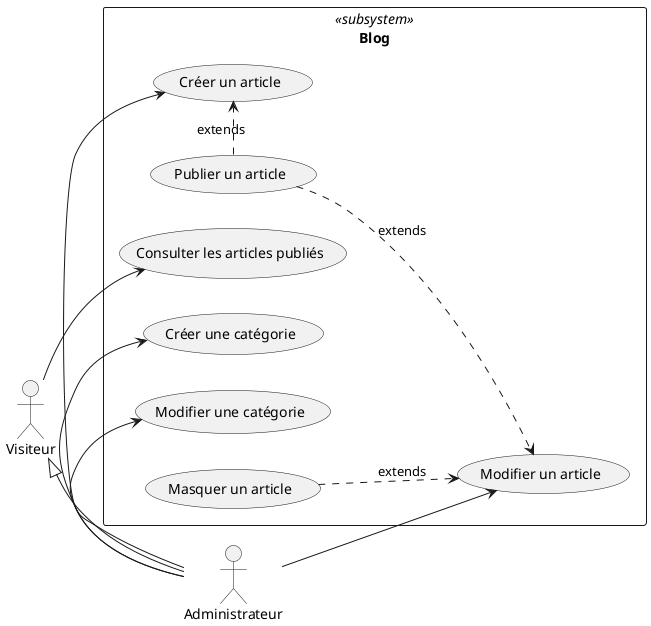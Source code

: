 @startuml
skinparam packageStyle rectangle
left to right direction
:Visiteur: as v
:Administrateur: as a
v <|-- a

rectangle Blog <<subsystem>> {
(Créer un article) as (creer-article)
(Publier un article) as (publier-article)
(Masquer un article) as (masquer-article)
(Modifier un article) as (modifier-article)
(publier-article) .> (creer-article): extends
(publier-article) ..> (modifier-article): extends
(masquer-article) ..> (modifier-article): extends
v -> (Consulter les articles publiés)
a -> (creer-article)
a -> (modifier-article)
a -> (Créer une catégorie)
a -> (Modifier une catégorie)
}
@enduml